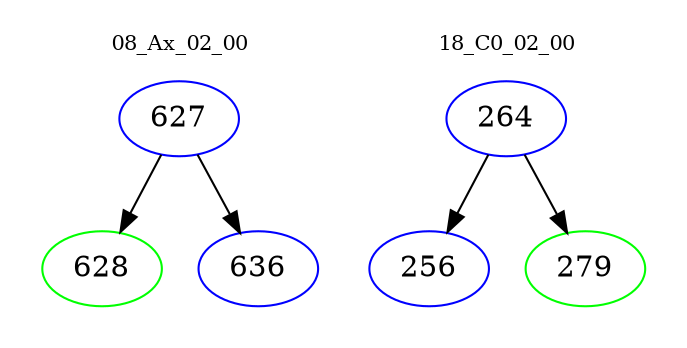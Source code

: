 digraph{
subgraph cluster_0 {
color = white
label = "08_Ax_02_00";
fontsize=10;
T0_627 [label="627", color="blue"]
T0_627 -> T0_628 [color="black"]
T0_628 [label="628", color="green"]
T0_627 -> T0_636 [color="black"]
T0_636 [label="636", color="blue"]
}
subgraph cluster_1 {
color = white
label = "18_C0_02_00";
fontsize=10;
T1_264 [label="264", color="blue"]
T1_264 -> T1_256 [color="black"]
T1_256 [label="256", color="blue"]
T1_264 -> T1_279 [color="black"]
T1_279 [label="279", color="green"]
}
}
